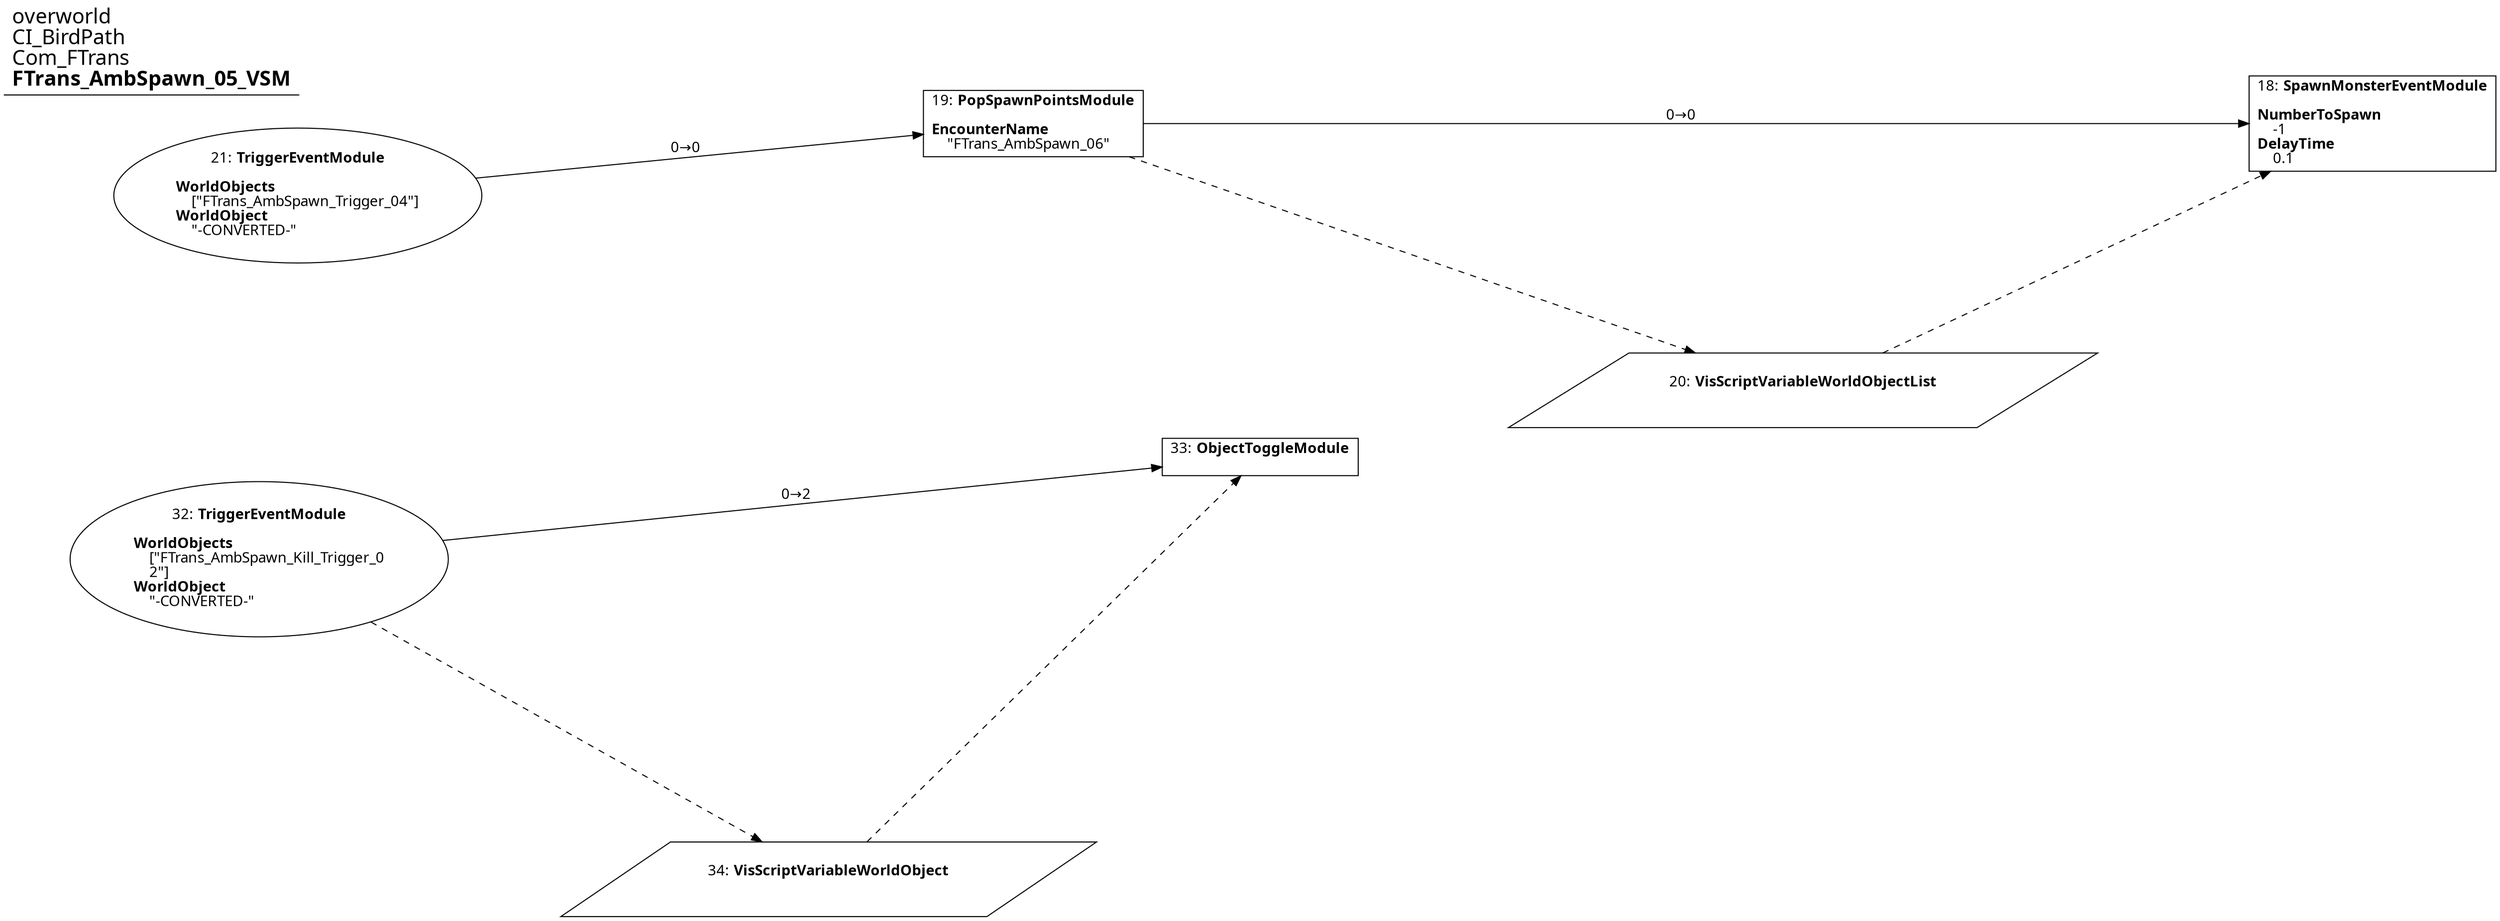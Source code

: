 digraph {
    layout = fdp;
    overlap = prism;
    sep = "+16";
    splines = spline;

    node [ shape = box ];

    graph [ fontname = "Segoe UI" ];
    node [ fontname = "Segoe UI" ];
    edge [ fontname = "Segoe UI" ];

    18 [ label = <18: <b>SpawnMonsterEventModule</b><br/><br/><b>NumberToSpawn</b><br align="left"/>    -1<br align="left"/><b>DelayTime</b><br align="left"/>    0.1<br align="left"/>> ];
    18 [ pos = "0.82600003,0.514!" ];
    20 -> 18 [ style = dashed ];

    19 [ label = <19: <b>PopSpawnPointsModule</b><br/><br/><b>EncounterName</b><br align="left"/>    &quot;FTrans_AmbSpawn_06&quot;<br align="left"/>> ];
    19 [ pos = "0.224,0.514!" ];
    19 -> 18 [ label = "0→0" ];
    19 -> 20 [ style = dashed ];

    20 [ label = <20: <b>VisScriptVariableWorldObjectList</b><br/><br/>> ];
    20 [ shape = parallelogram ]
    20 [ pos = "0.57000005,0.39400002!" ];

    21 [ label = <21: <b>TriggerEventModule</b><br/><br/><b>WorldObjects</b><br align="left"/>    [&quot;FTrans_AmbSpawn_Trigger_04&quot;]<br align="left"/><b>WorldObject</b><br align="left"/>    &quot;-CONVERTED-&quot;<br align="left"/>> ];
    21 [ shape = oval ]
    21 [ pos = "-0.13900001,0.514!" ];
    21 -> 19 [ label = "0→0" ];

    32 [ label = <32: <b>TriggerEventModule</b><br/><br/><b>WorldObjects</b><br align="left"/>    [&quot;FTrans_AmbSpawn_Kill_Trigger_0<br align="left"/>    2&quot;]<br align="left"/><b>WorldObject</b><br align="left"/>    &quot;-CONVERTED-&quot;<br align="left"/>> ];
    32 [ shape = oval ]
    32 [ pos = "-0.124000005,0.31800002!" ];
    32 -> 33 [ label = "0→2" ];
    32 -> 34 [ style = dashed ];

    33 [ label = <33: <b>ObjectToggleModule</b><br/><br/>> ];
    33 [ pos = "0.326,0.36400002!" ];
    34 -> 33 [ style = dashed ];

    34 [ label = <34: <b>VisScriptVariableWorldObject</b><br/><br/>> ];
    34 [ shape = parallelogram ]
    34 [ pos = "0.132,0.17400001!" ];

    title [ pos = "-0.14,0.51500005!" ];
    title [ shape = underline ];
    title [ label = <<font point-size="20">overworld<br align="left"/>CI_BirdPath<br align="left"/>Com_FTrans<br align="left"/><b>FTrans_AmbSpawn_05_VSM</b><br align="left"/></font>> ];
}
